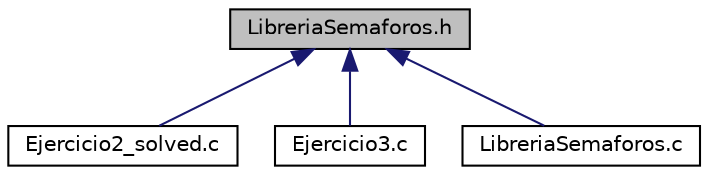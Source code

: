 digraph "LibreriaSemaforos.h"
{
  edge [fontname="Helvetica",fontsize="10",labelfontname="Helvetica",labelfontsize="10"];
  node [fontname="Helvetica",fontsize="10",shape=record];
  Node1 [label="LibreriaSemaforos.h",height=0.2,width=0.4,color="black", fillcolor="grey75", style="filled", fontcolor="black"];
  Node1 -> Node2 [dir="back",color="midnightblue",fontsize="10",style="solid",fontname="Helvetica"];
  Node2 [label="Ejercicio2_solved.c",height=0.2,width=0.4,color="black", fillcolor="white", style="filled",URL="$Ejercicio2__solved_8c.html",tooltip="Segunda parte del ejercicio 2 de la Practica 3. "];
  Node1 -> Node3 [dir="back",color="midnightblue",fontsize="10",style="solid",fontname="Helvetica"];
  Node3 [label="Ejercicio3.c",height=0.2,width=0.4,color="black", fillcolor="white", style="filled",URL="$Ejercicio3_8c.html",tooltip="Ejercicio 3 de la Practica 3. "];
  Node1 -> Node4 [dir="back",color="midnightblue",fontsize="10",style="solid",fontname="Helvetica"];
  Node4 [label="LibreriaSemaforos.c",height=0.2,width=0.4,color="black", fillcolor="white", style="filled",URL="$LibreriaSemaforos_8c.html",tooltip="Libreria de semaforos de la Practica 2. "];
}
